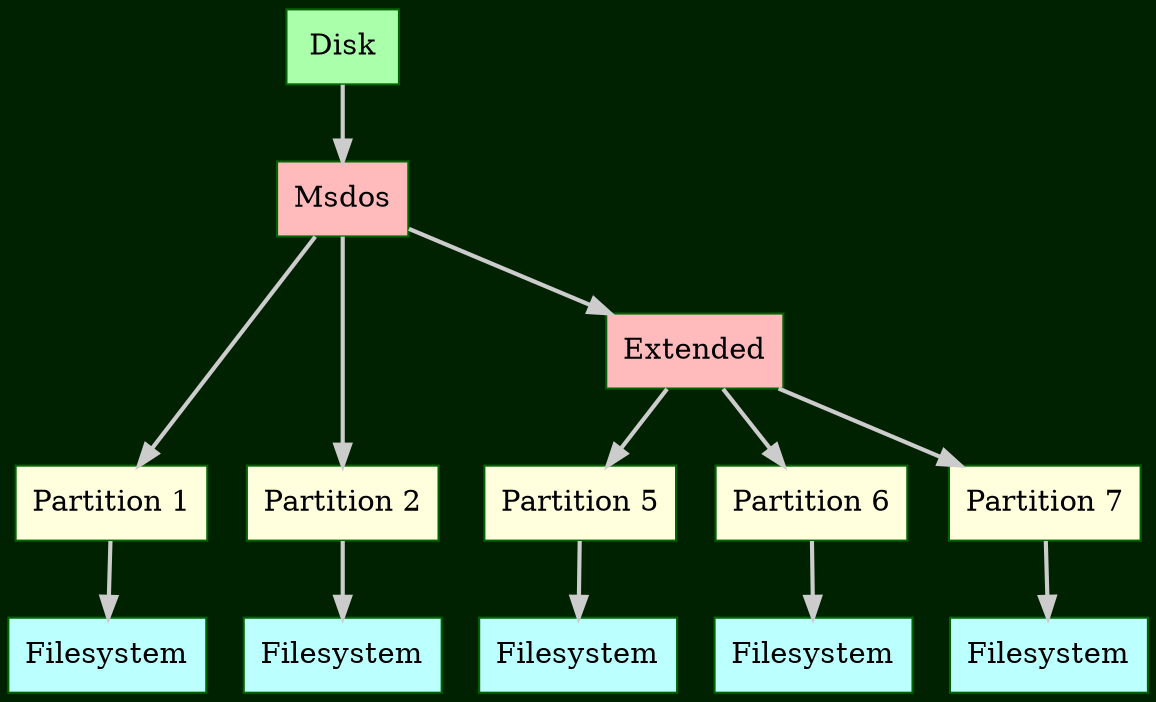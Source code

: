 digraph G
{
	graph [ rankdir="TB", bgcolor="#002200", color=white ];
	node  [ shape=record, style=filled, fillcolor="#bbbbbb", color=darkgreen ];
	edge  [ color="#cccccc", penwidth=2.0 ];

	Disk  [ fillcolor="#aaffaa" ];

	Msdos    [ fillcolor="#ffbbbb" ];

	Part1     [ label="Partition 1", fillcolor="#ffffdd" ];
	Part2     [ label="Partition 2", fillcolor="#ffffdd" ];
	Extended  [ label="Extended",    fillcolor="#ffbbbb" ];
	Part5     [ label="Partition 5", fillcolor="#ffffdd" ];
	Part6     [ label="Partition 6", fillcolor="#ffffdd" ];
	Part7     [ label="Partition 7", fillcolor="#ffffdd" ];

	Filesystem1 [ label="Filesystem", fillcolor="#bbffff" ];
	Filesystem2 [ label="Filesystem", fillcolor="#bbffff" ];
	Filesystem5 [ label="Filesystem", fillcolor="#bbffff" ];
	Filesystem6 [ label="Filesystem", fillcolor="#bbffff" ];
	Filesystem7 [ label="Filesystem", fillcolor="#bbffff" ];

	Disk   		-> Msdos;
	Msdos		-> Part1;
	Msdos		-> Part2;
	Msdos		-> Extended;
	Extended	-> Part5;
	Extended	-> Part6;
	Extended	-> Part7;

	Part1		-> Filesystem1;
	Part2		-> Filesystem2;
	Part5		-> Filesystem5;
	Part6		-> Filesystem6;
	Part7		-> Filesystem7;

	{ rank=same Part1 Part2 Part5 Part6 Part7 }
}

